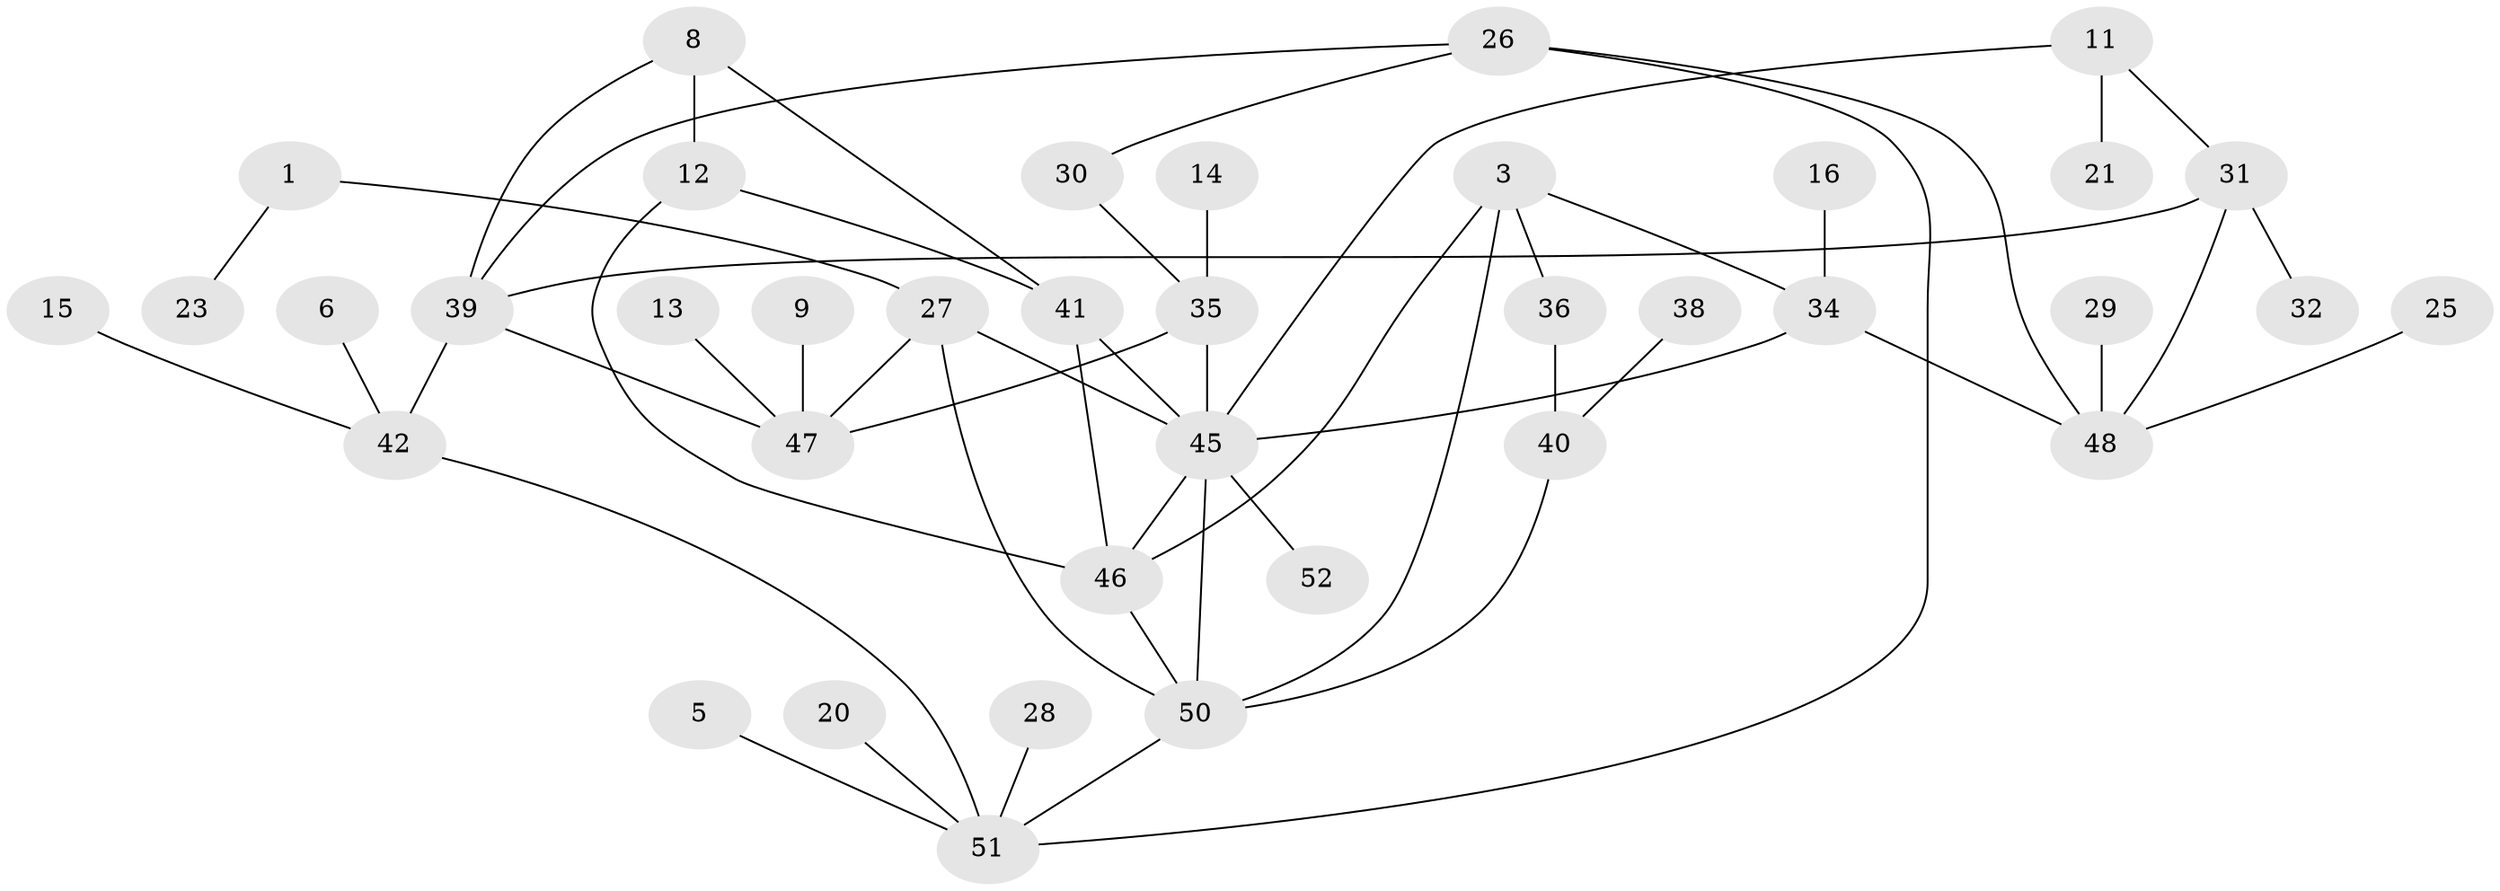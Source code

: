 // original degree distribution, {2: 0.21359223300970873, 5: 0.05825242718446602, 0: 0.11650485436893204, 3: 0.1941747572815534, 1: 0.3106796116504854, 4: 0.10679611650485436}
// Generated by graph-tools (version 1.1) at 2025/49/03/09/25 03:49:09]
// undirected, 38 vertices, 53 edges
graph export_dot {
graph [start="1"]
  node [color=gray90,style=filled];
  1;
  3;
  5;
  6;
  8;
  9;
  11;
  12;
  13;
  14;
  15;
  16;
  20;
  21;
  23;
  25;
  26;
  27;
  28;
  29;
  30;
  31;
  32;
  34;
  35;
  36;
  38;
  39;
  40;
  41;
  42;
  45;
  46;
  47;
  48;
  50;
  51;
  52;
  1 -- 23 [weight=1.0];
  1 -- 27 [weight=1.0];
  3 -- 34 [weight=1.0];
  3 -- 36 [weight=1.0];
  3 -- 46 [weight=1.0];
  3 -- 50 [weight=1.0];
  5 -- 51 [weight=1.0];
  6 -- 42 [weight=1.0];
  8 -- 12 [weight=1.0];
  8 -- 39 [weight=1.0];
  8 -- 41 [weight=1.0];
  9 -- 47 [weight=1.0];
  11 -- 21 [weight=1.0];
  11 -- 31 [weight=1.0];
  11 -- 45 [weight=1.0];
  12 -- 41 [weight=1.0];
  12 -- 46 [weight=1.0];
  13 -- 47 [weight=1.0];
  14 -- 35 [weight=1.0];
  15 -- 42 [weight=1.0];
  16 -- 34 [weight=1.0];
  20 -- 51 [weight=1.0];
  25 -- 48 [weight=1.0];
  26 -- 30 [weight=1.0];
  26 -- 39 [weight=1.0];
  26 -- 48 [weight=1.0];
  26 -- 51 [weight=1.0];
  27 -- 45 [weight=1.0];
  27 -- 47 [weight=1.0];
  27 -- 50 [weight=1.0];
  28 -- 51 [weight=1.0];
  29 -- 48 [weight=1.0];
  30 -- 35 [weight=1.0];
  31 -- 32 [weight=1.0];
  31 -- 39 [weight=1.0];
  31 -- 48 [weight=1.0];
  34 -- 45 [weight=1.0];
  34 -- 48 [weight=1.0];
  35 -- 45 [weight=1.0];
  35 -- 47 [weight=1.0];
  36 -- 40 [weight=1.0];
  38 -- 40 [weight=1.0];
  39 -- 42 [weight=1.0];
  39 -- 47 [weight=1.0];
  40 -- 50 [weight=1.0];
  41 -- 45 [weight=1.0];
  41 -- 46 [weight=1.0];
  42 -- 51 [weight=1.0];
  45 -- 46 [weight=2.0];
  45 -- 50 [weight=1.0];
  45 -- 52 [weight=1.0];
  46 -- 50 [weight=1.0];
  50 -- 51 [weight=1.0];
}
